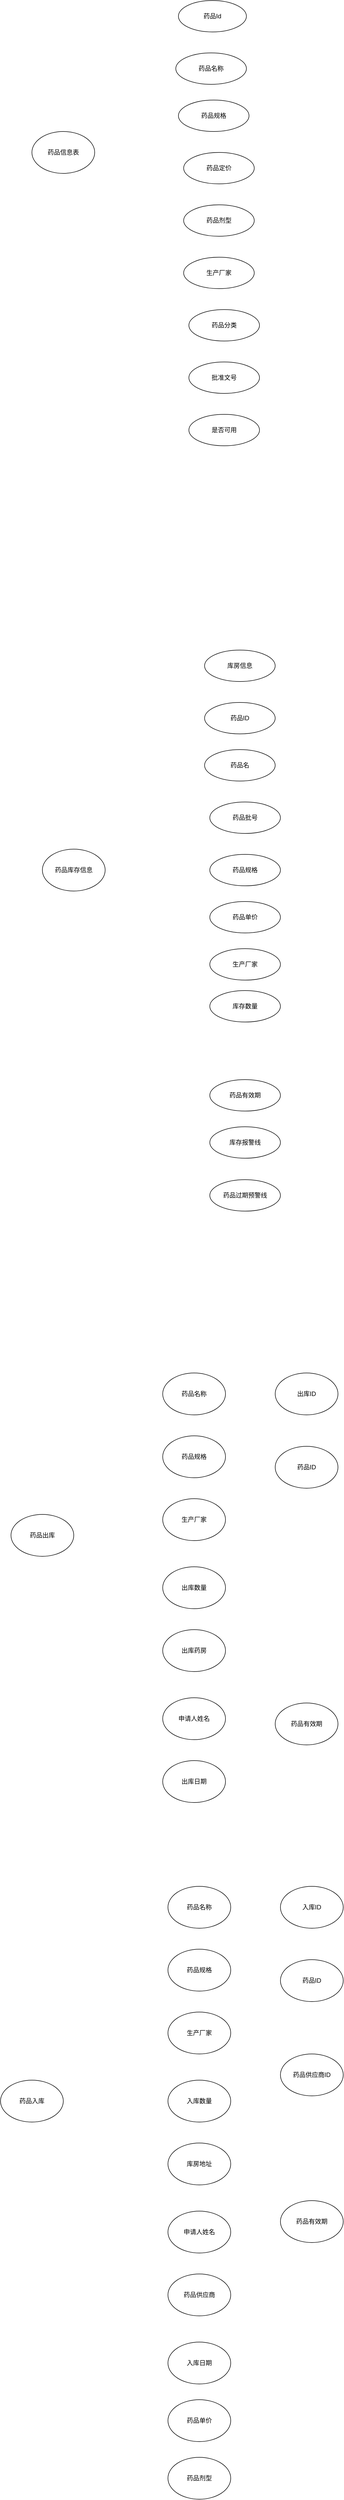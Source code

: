 <mxfile version="24.2.5" type="github">
  <diagram name="第 1 页" id="Y7CDtnoHRregV-K79MwY">
    <mxGraphModel dx="1313" dy="653" grid="1" gridSize="10" guides="1" tooltips="1" connect="1" arrows="1" fold="1" page="1" pageScale="1" pageWidth="3300" pageHeight="4681" math="0" shadow="0">
      <root>
        <mxCell id="0" />
        <mxCell id="1" parent="0" />
        <mxCell id="uNvEn_o5aQrPS3u_5n39-3" value="药品信息表" style="ellipse;whiteSpace=wrap;html=1;" parent="1" vertex="1">
          <mxGeometry x="170" y="310" width="120" height="80" as="geometry" />
        </mxCell>
        <mxCell id="uNvEn_o5aQrPS3u_5n39-4" value="药品Id" style="ellipse;whiteSpace=wrap;html=1;" parent="1" vertex="1">
          <mxGeometry x="450" y="60" width="130" height="60" as="geometry" />
        </mxCell>
        <mxCell id="uNvEn_o5aQrPS3u_5n39-5" value="药品名称" style="ellipse;whiteSpace=wrap;html=1;" parent="1" vertex="1">
          <mxGeometry x="445" y="160" width="135" height="60" as="geometry" />
        </mxCell>
        <mxCell id="uNvEn_o5aQrPS3u_5n39-6" value="药品规格" style="ellipse;whiteSpace=wrap;html=1;" parent="1" vertex="1">
          <mxGeometry x="450" y="250" width="135" height="60" as="geometry" />
        </mxCell>
        <mxCell id="uNvEn_o5aQrPS3u_5n39-7" value="药品定价" style="ellipse;whiteSpace=wrap;html=1;" parent="1" vertex="1">
          <mxGeometry x="460" y="350" width="135" height="60" as="geometry" />
        </mxCell>
        <mxCell id="uNvEn_o5aQrPS3u_5n39-9" value="药品剂型" style="ellipse;whiteSpace=wrap;html=1;" parent="1" vertex="1">
          <mxGeometry x="460" y="450" width="135" height="60" as="geometry" />
        </mxCell>
        <mxCell id="uNvEn_o5aQrPS3u_5n39-10" value="生产厂家" style="ellipse;whiteSpace=wrap;html=1;" parent="1" vertex="1">
          <mxGeometry x="460" y="550" width="135" height="60" as="geometry" />
        </mxCell>
        <mxCell id="uNvEn_o5aQrPS3u_5n39-12" value="药品分类" style="ellipse;whiteSpace=wrap;html=1;" parent="1" vertex="1">
          <mxGeometry x="470" y="650" width="135" height="60" as="geometry" />
        </mxCell>
        <mxCell id="uNvEn_o5aQrPS3u_5n39-13" value="批准文号" style="ellipse;whiteSpace=wrap;html=1;" parent="1" vertex="1">
          <mxGeometry x="470" y="750" width="135" height="60" as="geometry" />
        </mxCell>
        <mxCell id="uNvEn_o5aQrPS3u_5n39-14" value="是否可用" style="ellipse;whiteSpace=wrap;html=1;" parent="1" vertex="1">
          <mxGeometry x="470" y="850" width="135" height="60" as="geometry" />
        </mxCell>
        <mxCell id="uNvEn_o5aQrPS3u_5n39-15" value="药品库存信息" style="ellipse;whiteSpace=wrap;html=1;" parent="1" vertex="1">
          <mxGeometry x="190" y="1680" width="120" height="80" as="geometry" />
        </mxCell>
        <mxCell id="uNvEn_o5aQrPS3u_5n39-18" value="药品ID" style="ellipse;whiteSpace=wrap;html=1;" parent="1" vertex="1">
          <mxGeometry x="500" y="1400" width="135" height="60" as="geometry" />
        </mxCell>
        <mxCell id="uNvEn_o5aQrPS3u_5n39-19" value="药品名" style="ellipse;whiteSpace=wrap;html=1;" parent="1" vertex="1">
          <mxGeometry x="500" y="1490" width="135" height="60" as="geometry" />
        </mxCell>
        <mxCell id="uNvEn_o5aQrPS3u_5n39-20" value="药品批号" style="ellipse;whiteSpace=wrap;html=1;" parent="1" vertex="1">
          <mxGeometry x="510" y="1590" width="135" height="60" as="geometry" />
        </mxCell>
        <mxCell id="uNvEn_o5aQrPS3u_5n39-21" value="药品规格" style="ellipse;whiteSpace=wrap;html=1;" parent="1" vertex="1">
          <mxGeometry x="510" y="1690" width="135" height="60" as="geometry" />
        </mxCell>
        <mxCell id="uNvEn_o5aQrPS3u_5n39-22" value="药品单价" style="ellipse;whiteSpace=wrap;html=1;" parent="1" vertex="1">
          <mxGeometry x="510" y="1780" width="135" height="60" as="geometry" />
        </mxCell>
        <mxCell id="uNvEn_o5aQrPS3u_5n39-23" value="生产厂家" style="ellipse;whiteSpace=wrap;html=1;" parent="1" vertex="1">
          <mxGeometry x="510" y="1870" width="135" height="60" as="geometry" />
        </mxCell>
        <mxCell id="uNvEn_o5aQrPS3u_5n39-24" value="库存数量" style="ellipse;whiteSpace=wrap;html=1;" parent="1" vertex="1">
          <mxGeometry x="510" y="1950" width="135" height="60" as="geometry" />
        </mxCell>
        <mxCell id="uNvEn_o5aQrPS3u_5n39-26" value="药品有效期" style="ellipse;whiteSpace=wrap;html=1;" parent="1" vertex="1">
          <mxGeometry x="510" y="2120" width="135" height="60" as="geometry" />
        </mxCell>
        <mxCell id="uNvEn_o5aQrPS3u_5n39-27" value="库存报警线" style="ellipse;whiteSpace=wrap;html=1;" parent="1" vertex="1">
          <mxGeometry x="510" y="2210" width="135" height="60" as="geometry" />
        </mxCell>
        <mxCell id="uNvEn_o5aQrPS3u_5n39-28" value="药品过期预警线" style="ellipse;whiteSpace=wrap;html=1;" parent="1" vertex="1">
          <mxGeometry x="510" y="2311" width="135" height="60" as="geometry" />
        </mxCell>
        <mxCell id="IawREKdSniu1c2MqUzBP-1" value="库房信息" style="ellipse;whiteSpace=wrap;html=1;" parent="1" vertex="1">
          <mxGeometry x="500" y="1300" width="135" height="60" as="geometry" />
        </mxCell>
        <mxCell id="Ox53wg2BttiBI1HnKK6z-1" value="药品出库" style="ellipse;whiteSpace=wrap;html=1;" parent="1" vertex="1">
          <mxGeometry x="130" y="2950" width="120" height="80" as="geometry" />
        </mxCell>
        <mxCell id="Ox53wg2BttiBI1HnKK6z-2" value="出库ID" style="ellipse;whiteSpace=wrap;html=1;" parent="1" vertex="1">
          <mxGeometry x="635" y="2680" width="120" height="80" as="geometry" />
        </mxCell>
        <mxCell id="Ox53wg2BttiBI1HnKK6z-3" value="药品ID" style="ellipse;whiteSpace=wrap;html=1;" parent="1" vertex="1">
          <mxGeometry x="635" y="2820" width="120" height="80" as="geometry" />
        </mxCell>
        <mxCell id="Ox53wg2BttiBI1HnKK6z-4" value="药品规格" style="ellipse;whiteSpace=wrap;html=1;" parent="1" vertex="1">
          <mxGeometry x="420" y="2800" width="120" height="80" as="geometry" />
        </mxCell>
        <mxCell id="Ox53wg2BttiBI1HnKK6z-6" value="出库数量" style="ellipse;whiteSpace=wrap;html=1;" parent="1" vertex="1">
          <mxGeometry x="420" y="3050" width="120" height="80" as="geometry" />
        </mxCell>
        <mxCell id="Ox53wg2BttiBI1HnKK6z-8" value="出库药房" style="ellipse;whiteSpace=wrap;html=1;" parent="1" vertex="1">
          <mxGeometry x="420" y="3170" width="120" height="80" as="geometry" />
        </mxCell>
        <mxCell id="Ox53wg2BttiBI1HnKK6z-9" value="出库日期" style="ellipse;whiteSpace=wrap;html=1;" parent="1" vertex="1">
          <mxGeometry x="420" y="3420" width="120" height="80" as="geometry" />
        </mxCell>
        <mxCell id="Ox53wg2BttiBI1HnKK6z-10" value="药品有效期" style="ellipse;whiteSpace=wrap;html=1;" parent="1" vertex="1">
          <mxGeometry x="635" y="3310" width="120" height="80" as="geometry" />
        </mxCell>
        <mxCell id="Ox53wg2BttiBI1HnKK6z-11" value="申请人姓名" style="ellipse;whiteSpace=wrap;html=1;" parent="1" vertex="1">
          <mxGeometry x="420" y="3300" width="120" height="80" as="geometry" />
        </mxCell>
        <mxCell id="Ox53wg2BttiBI1HnKK6z-13" value="药品名称" style="ellipse;whiteSpace=wrap;html=1;" parent="1" vertex="1">
          <mxGeometry x="420" y="2680" width="120" height="80" as="geometry" />
        </mxCell>
        <mxCell id="Ox53wg2BttiBI1HnKK6z-14" value="生产厂家" style="ellipse;whiteSpace=wrap;html=1;" parent="1" vertex="1">
          <mxGeometry x="420" y="2920" width="120" height="80" as="geometry" />
        </mxCell>
        <mxCell id="hiTzJgxg-7RiszniPESO-2" value="药品入库" style="ellipse;whiteSpace=wrap;html=1;" vertex="1" parent="1">
          <mxGeometry x="110" y="4030" width="120" height="80" as="geometry" />
        </mxCell>
        <mxCell id="hiTzJgxg-7RiszniPESO-3" value="入库ID" style="ellipse;whiteSpace=wrap;html=1;" vertex="1" parent="1">
          <mxGeometry x="645" y="3660" width="120" height="80" as="geometry" />
        </mxCell>
        <mxCell id="hiTzJgxg-7RiszniPESO-4" value="药品ID" style="ellipse;whiteSpace=wrap;html=1;" vertex="1" parent="1">
          <mxGeometry x="645" y="3800" width="120" height="80" as="geometry" />
        </mxCell>
        <mxCell id="hiTzJgxg-7RiszniPESO-5" value="药品规格" style="ellipse;whiteSpace=wrap;html=1;" vertex="1" parent="1">
          <mxGeometry x="430" y="3780" width="120" height="80" as="geometry" />
        </mxCell>
        <mxCell id="hiTzJgxg-7RiszniPESO-6" value="入库数量" style="ellipse;whiteSpace=wrap;html=1;" vertex="1" parent="1">
          <mxGeometry x="430" y="4030" width="120" height="80" as="geometry" />
        </mxCell>
        <mxCell id="hiTzJgxg-7RiszniPESO-7" value="库房地址" style="ellipse;whiteSpace=wrap;html=1;" vertex="1" parent="1">
          <mxGeometry x="430" y="4150" width="120" height="80" as="geometry" />
        </mxCell>
        <mxCell id="hiTzJgxg-7RiszniPESO-8" value="入库日期" style="ellipse;whiteSpace=wrap;html=1;" vertex="1" parent="1">
          <mxGeometry x="430" y="4530" width="120" height="80" as="geometry" />
        </mxCell>
        <mxCell id="hiTzJgxg-7RiszniPESO-9" value="药品有效期" style="ellipse;whiteSpace=wrap;html=1;" vertex="1" parent="1">
          <mxGeometry x="645" y="4260" width="120" height="80" as="geometry" />
        </mxCell>
        <mxCell id="hiTzJgxg-7RiszniPESO-10" value="申请人姓名" style="ellipse;whiteSpace=wrap;html=1;" vertex="1" parent="1">
          <mxGeometry x="430" y="4280" width="120" height="80" as="geometry" />
        </mxCell>
        <mxCell id="hiTzJgxg-7RiszniPESO-11" value="药品名称" style="ellipse;whiteSpace=wrap;html=1;" vertex="1" parent="1">
          <mxGeometry x="430" y="3660" width="120" height="80" as="geometry" />
        </mxCell>
        <mxCell id="hiTzJgxg-7RiszniPESO-12" value="生产厂家" style="ellipse;whiteSpace=wrap;html=1;" vertex="1" parent="1">
          <mxGeometry x="430" y="3900" width="120" height="80" as="geometry" />
        </mxCell>
        <mxCell id="hiTzJgxg-7RiszniPESO-13" value="药品供应商" style="ellipse;whiteSpace=wrap;html=1;" vertex="1" parent="1">
          <mxGeometry x="430" y="4400" width="120" height="80" as="geometry" />
        </mxCell>
        <mxCell id="hiTzJgxg-7RiszniPESO-14" value="药品供应商ID" style="ellipse;whiteSpace=wrap;html=1;" vertex="1" parent="1">
          <mxGeometry x="645" y="3980" width="120" height="80" as="geometry" />
        </mxCell>
        <mxCell id="hiTzJgxg-7RiszniPESO-15" value="药品单价" style="ellipse;whiteSpace=wrap;html=1;" vertex="1" parent="1">
          <mxGeometry x="430" y="4640" width="120" height="80" as="geometry" />
        </mxCell>
        <mxCell id="hiTzJgxg-7RiszniPESO-16" value="药品剂型" style="ellipse;whiteSpace=wrap;html=1;" vertex="1" parent="1">
          <mxGeometry x="430" y="4750" width="120" height="80" as="geometry" />
        </mxCell>
      </root>
    </mxGraphModel>
  </diagram>
</mxfile>
